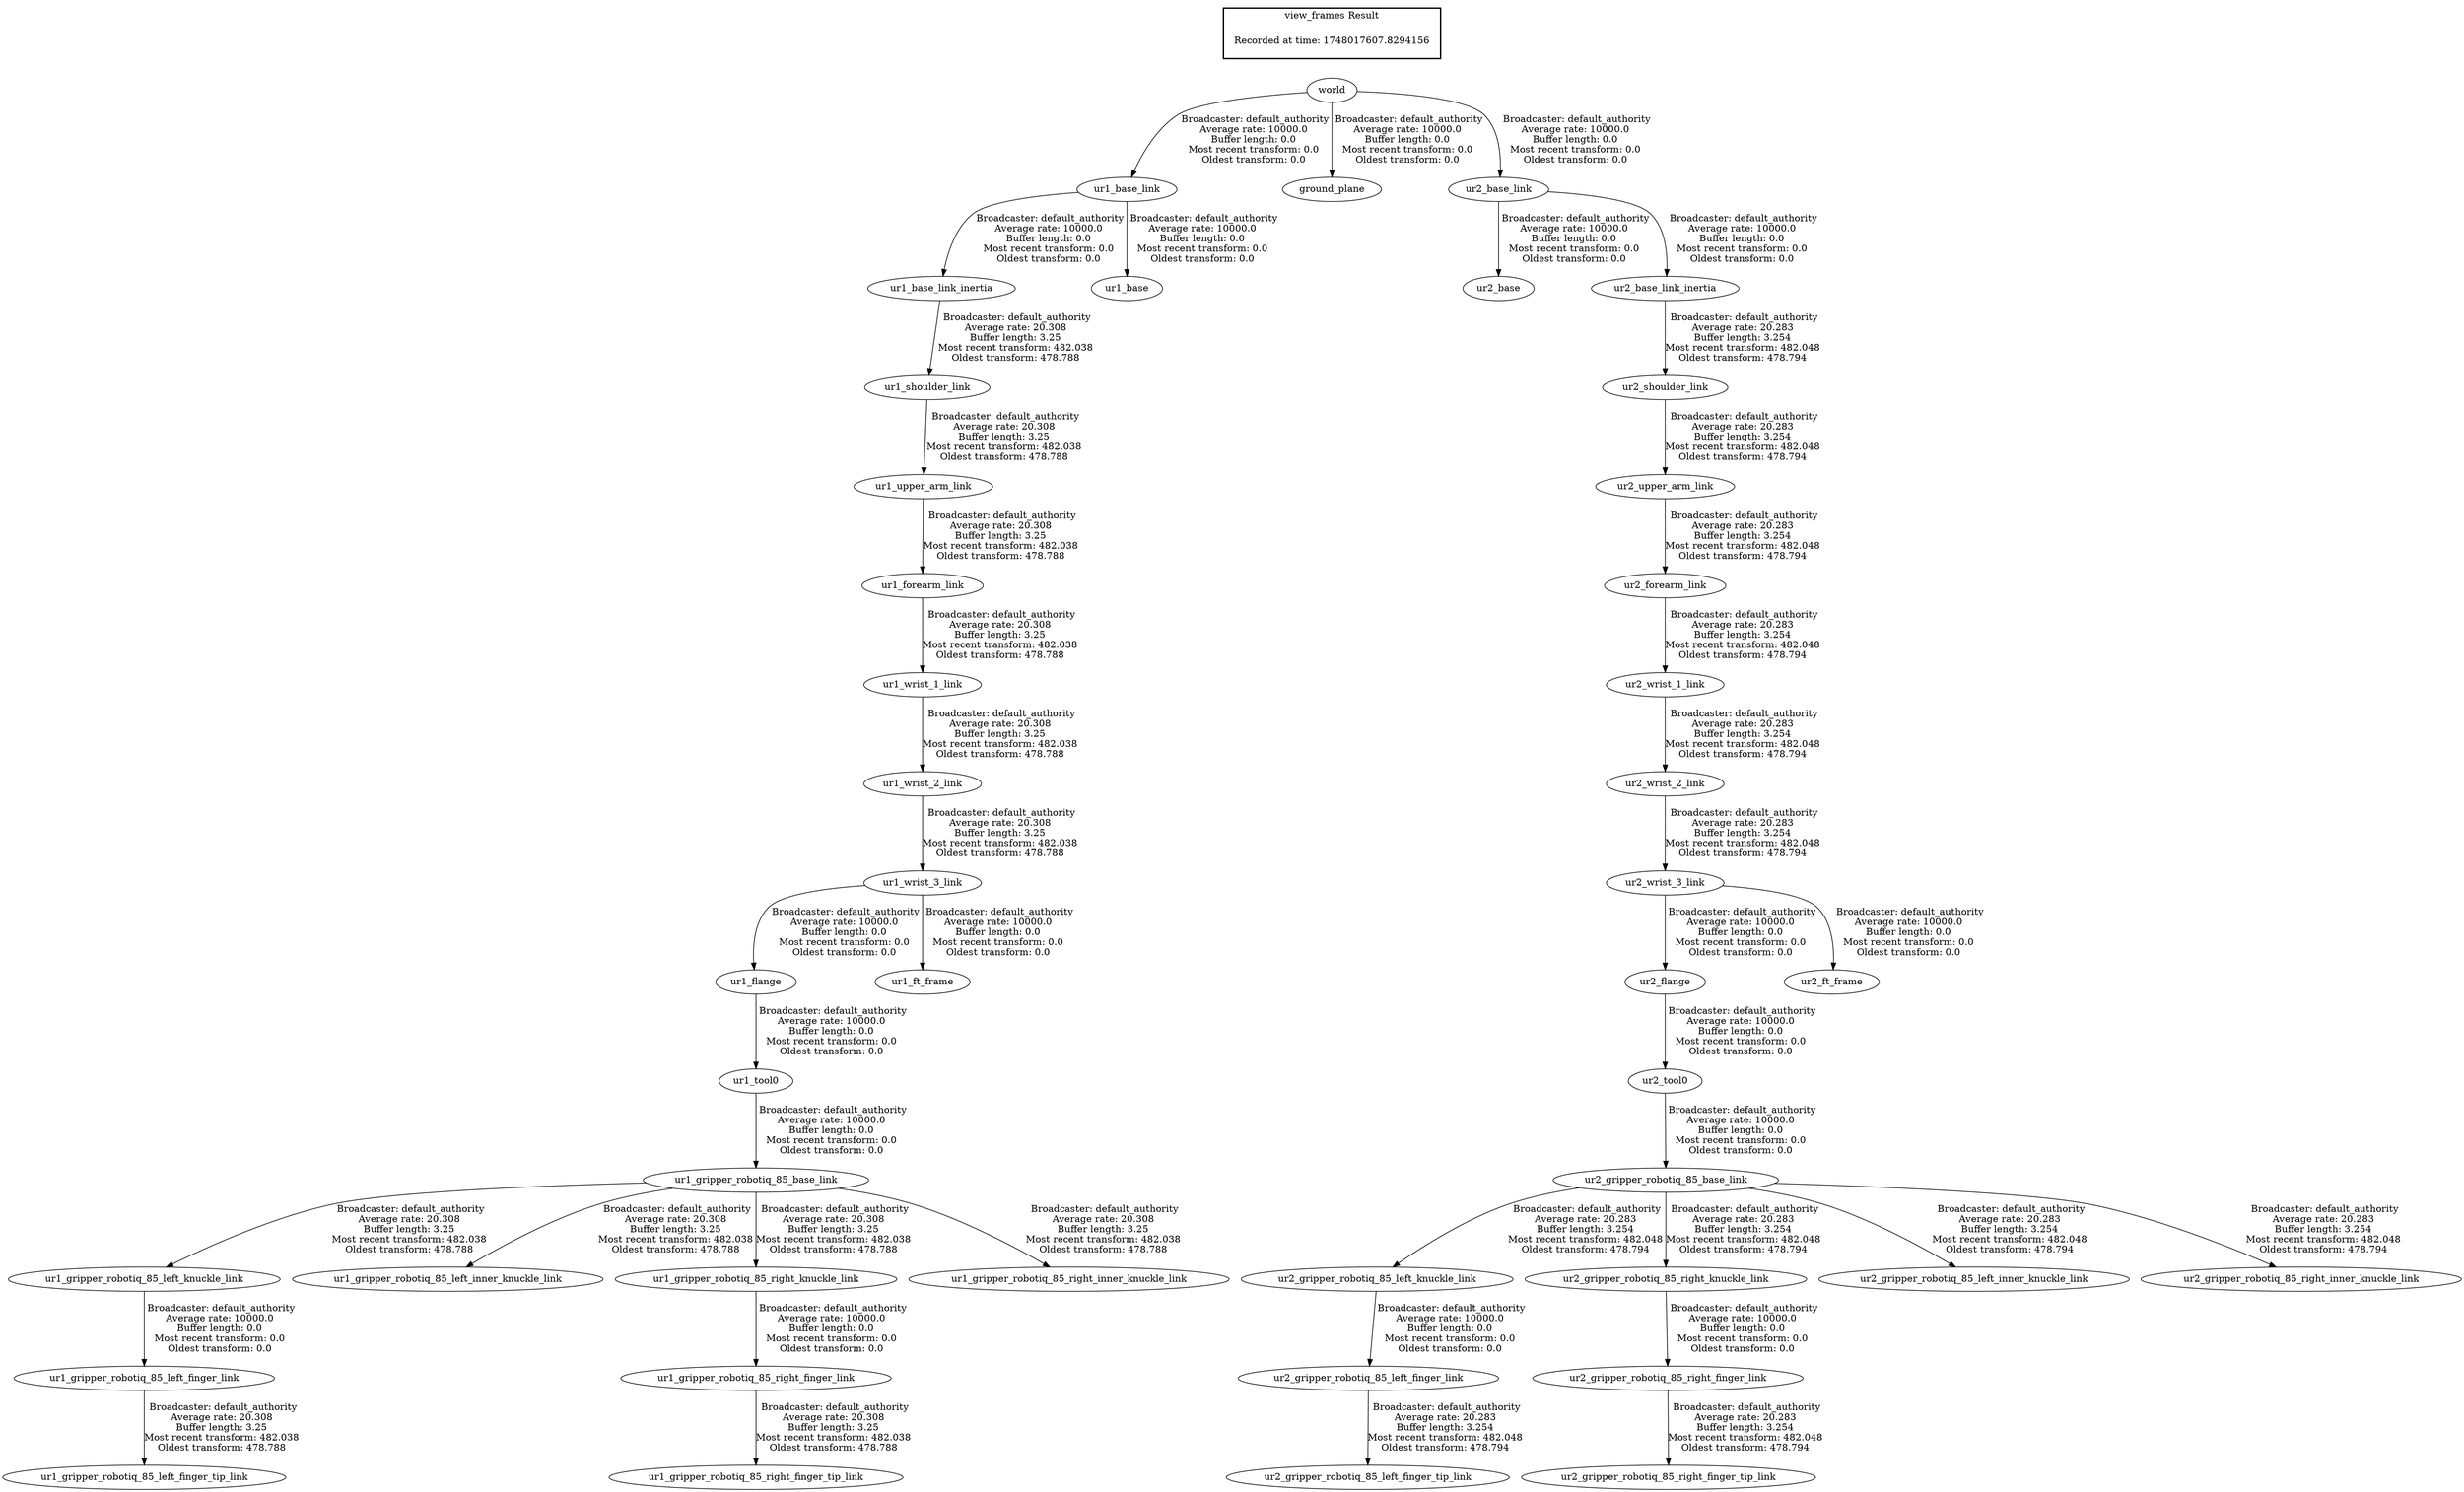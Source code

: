 digraph G {
"ur1_upper_arm_link" -> "ur1_forearm_link"[label=" Broadcaster: default_authority\nAverage rate: 20.308\nBuffer length: 3.25\nMost recent transform: 482.038\nOldest transform: 478.788\n"];
"ur1_shoulder_link" -> "ur1_upper_arm_link"[label=" Broadcaster: default_authority\nAverage rate: 20.308\nBuffer length: 3.25\nMost recent transform: 482.038\nOldest transform: 478.788\n"];
"ur1_gripper_robotiq_85_left_finger_link" -> "ur1_gripper_robotiq_85_left_finger_tip_link"[label=" Broadcaster: default_authority\nAverage rate: 20.308\nBuffer length: 3.25\nMost recent transform: 482.038\nOldest transform: 478.788\n"];
"ur1_gripper_robotiq_85_left_knuckle_link" -> "ur1_gripper_robotiq_85_left_finger_link"[label=" Broadcaster: default_authority\nAverage rate: 10000.0\nBuffer length: 0.0\nMost recent transform: 0.0\nOldest transform: 0.0\n"];
"ur1_gripper_robotiq_85_base_link" -> "ur1_gripper_robotiq_85_left_inner_knuckle_link"[label=" Broadcaster: default_authority\nAverage rate: 20.308\nBuffer length: 3.25\nMost recent transform: 482.038\nOldest transform: 478.788\n"];
"ur1_tool0" -> "ur1_gripper_robotiq_85_base_link"[label=" Broadcaster: default_authority\nAverage rate: 10000.0\nBuffer length: 0.0\nMost recent transform: 0.0\nOldest transform: 0.0\n"];
"ur1_gripper_robotiq_85_base_link" -> "ur1_gripper_robotiq_85_left_knuckle_link"[label=" Broadcaster: default_authority\nAverage rate: 20.308\nBuffer length: 3.25\nMost recent transform: 482.038\nOldest transform: 478.788\n"];
"ur1_gripper_robotiq_85_right_finger_link" -> "ur1_gripper_robotiq_85_right_finger_tip_link"[label=" Broadcaster: default_authority\nAverage rate: 20.308\nBuffer length: 3.25\nMost recent transform: 482.038\nOldest transform: 478.788\n"];
"ur1_gripper_robotiq_85_right_knuckle_link" -> "ur1_gripper_robotiq_85_right_finger_link"[label=" Broadcaster: default_authority\nAverage rate: 10000.0\nBuffer length: 0.0\nMost recent transform: 0.0\nOldest transform: 0.0\n"];
"ur1_gripper_robotiq_85_base_link" -> "ur1_gripper_robotiq_85_right_inner_knuckle_link"[label=" Broadcaster: default_authority\nAverage rate: 20.308\nBuffer length: 3.25\nMost recent transform: 482.038\nOldest transform: 478.788\n"];
"ur1_gripper_robotiq_85_base_link" -> "ur1_gripper_robotiq_85_right_knuckle_link"[label=" Broadcaster: default_authority\nAverage rate: 20.308\nBuffer length: 3.25\nMost recent transform: 482.038\nOldest transform: 478.788\n"];
"ur1_base_link_inertia" -> "ur1_shoulder_link"[label=" Broadcaster: default_authority\nAverage rate: 20.308\nBuffer length: 3.25\nMost recent transform: 482.038\nOldest transform: 478.788\n"];
"ur1_base_link" -> "ur1_base_link_inertia"[label=" Broadcaster: default_authority\nAverage rate: 10000.0\nBuffer length: 0.0\nMost recent transform: 0.0\nOldest transform: 0.0\n"];
"ur1_forearm_link" -> "ur1_wrist_1_link"[label=" Broadcaster: default_authority\nAverage rate: 20.308\nBuffer length: 3.25\nMost recent transform: 482.038\nOldest transform: 478.788\n"];
"ur1_wrist_1_link" -> "ur1_wrist_2_link"[label=" Broadcaster: default_authority\nAverage rate: 20.308\nBuffer length: 3.25\nMost recent transform: 482.038\nOldest transform: 478.788\n"];
"ur1_wrist_2_link" -> "ur1_wrist_3_link"[label=" Broadcaster: default_authority\nAverage rate: 20.308\nBuffer length: 3.25\nMost recent transform: 482.038\nOldest transform: 478.788\n"];
"world" -> "ground_plane"[label=" Broadcaster: default_authority\nAverage rate: 10000.0\nBuffer length: 0.0\nMost recent transform: 0.0\nOldest transform: 0.0\n"];
"world" -> "ur2_base_link"[label=" Broadcaster: default_authority\nAverage rate: 10000.0\nBuffer length: 0.0\nMost recent transform: 0.0\nOldest transform: 0.0\n"];
"ur2_base_link" -> "ur2_base"[label=" Broadcaster: default_authority\nAverage rate: 10000.0\nBuffer length: 0.0\nMost recent transform: 0.0\nOldest transform: 0.0\n"];
"ur2_base_link" -> "ur2_base_link_inertia"[label=" Broadcaster: default_authority\nAverage rate: 10000.0\nBuffer length: 0.0\nMost recent transform: 0.0\nOldest transform: 0.0\n"];
"ur2_flange" -> "ur2_tool0"[label=" Broadcaster: default_authority\nAverage rate: 10000.0\nBuffer length: 0.0\nMost recent transform: 0.0\nOldest transform: 0.0\n"];
"ur2_wrist_3_link" -> "ur2_flange"[label=" Broadcaster: default_authority\nAverage rate: 10000.0\nBuffer length: 0.0\nMost recent transform: 0.0\nOldest transform: 0.0\n"];
"ur2_tool0" -> "ur2_gripper_robotiq_85_base_link"[label=" Broadcaster: default_authority\nAverage rate: 10000.0\nBuffer length: 0.0\nMost recent transform: 0.0\nOldest transform: 0.0\n"];
"ur2_gripper_robotiq_85_left_knuckle_link" -> "ur2_gripper_robotiq_85_left_finger_link"[label=" Broadcaster: default_authority\nAverage rate: 10000.0\nBuffer length: 0.0\nMost recent transform: 0.0\nOldest transform: 0.0\n"];
"ur2_gripper_robotiq_85_base_link" -> "ur2_gripper_robotiq_85_left_knuckle_link"[label=" Broadcaster: default_authority\nAverage rate: 20.283\nBuffer length: 3.254\nMost recent transform: 482.048\nOldest transform: 478.794\n"];
"ur2_gripper_robotiq_85_right_knuckle_link" -> "ur2_gripper_robotiq_85_right_finger_link"[label=" Broadcaster: default_authority\nAverage rate: 10000.0\nBuffer length: 0.0\nMost recent transform: 0.0\nOldest transform: 0.0\n"];
"ur2_gripper_robotiq_85_base_link" -> "ur2_gripper_robotiq_85_right_knuckle_link"[label=" Broadcaster: default_authority\nAverage rate: 20.283\nBuffer length: 3.254\nMost recent transform: 482.048\nOldest transform: 478.794\n"];
"ur2_wrist_2_link" -> "ur2_wrist_3_link"[label=" Broadcaster: default_authority\nAverage rate: 20.283\nBuffer length: 3.254\nMost recent transform: 482.048\nOldest transform: 478.794\n"];
"ur2_wrist_3_link" -> "ur2_ft_frame"[label=" Broadcaster: default_authority\nAverage rate: 10000.0\nBuffer length: 0.0\nMost recent transform: 0.0\nOldest transform: 0.0\n"];
"ur2_upper_arm_link" -> "ur2_forearm_link"[label=" Broadcaster: default_authority\nAverage rate: 20.283\nBuffer length: 3.254\nMost recent transform: 482.048\nOldest transform: 478.794\n"];
"ur2_shoulder_link" -> "ur2_upper_arm_link"[label=" Broadcaster: default_authority\nAverage rate: 20.283\nBuffer length: 3.254\nMost recent transform: 482.048\nOldest transform: 478.794\n"];
"ur2_gripper_robotiq_85_left_finger_link" -> "ur2_gripper_robotiq_85_left_finger_tip_link"[label=" Broadcaster: default_authority\nAverage rate: 20.283\nBuffer length: 3.254\nMost recent transform: 482.048\nOldest transform: 478.794\n"];
"ur2_gripper_robotiq_85_base_link" -> "ur2_gripper_robotiq_85_left_inner_knuckle_link"[label=" Broadcaster: default_authority\nAverage rate: 20.283\nBuffer length: 3.254\nMost recent transform: 482.048\nOldest transform: 478.794\n"];
"ur2_gripper_robotiq_85_right_finger_link" -> "ur2_gripper_robotiq_85_right_finger_tip_link"[label=" Broadcaster: default_authority\nAverage rate: 20.283\nBuffer length: 3.254\nMost recent transform: 482.048\nOldest transform: 478.794\n"];
"ur2_gripper_robotiq_85_base_link" -> "ur2_gripper_robotiq_85_right_inner_knuckle_link"[label=" Broadcaster: default_authority\nAverage rate: 20.283\nBuffer length: 3.254\nMost recent transform: 482.048\nOldest transform: 478.794\n"];
"ur2_base_link_inertia" -> "ur2_shoulder_link"[label=" Broadcaster: default_authority\nAverage rate: 20.283\nBuffer length: 3.254\nMost recent transform: 482.048\nOldest transform: 478.794\n"];
"ur2_forearm_link" -> "ur2_wrist_1_link"[label=" Broadcaster: default_authority\nAverage rate: 20.283\nBuffer length: 3.254\nMost recent transform: 482.048\nOldest transform: 478.794\n"];
"ur2_wrist_1_link" -> "ur2_wrist_2_link"[label=" Broadcaster: default_authority\nAverage rate: 20.283\nBuffer length: 3.254\nMost recent transform: 482.048\nOldest transform: 478.794\n"];
"world" -> "ur1_base_link"[label=" Broadcaster: default_authority\nAverage rate: 10000.0\nBuffer length: 0.0\nMost recent transform: 0.0\nOldest transform: 0.0\n"];
"ur1_base_link" -> "ur1_base"[label=" Broadcaster: default_authority\nAverage rate: 10000.0\nBuffer length: 0.0\nMost recent transform: 0.0\nOldest transform: 0.0\n"];
"ur1_flange" -> "ur1_tool0"[label=" Broadcaster: default_authority\nAverage rate: 10000.0\nBuffer length: 0.0\nMost recent transform: 0.0\nOldest transform: 0.0\n"];
"ur1_wrist_3_link" -> "ur1_flange"[label=" Broadcaster: default_authority\nAverage rate: 10000.0\nBuffer length: 0.0\nMost recent transform: 0.0\nOldest transform: 0.0\n"];
"ur1_wrist_3_link" -> "ur1_ft_frame"[label=" Broadcaster: default_authority\nAverage rate: 10000.0\nBuffer length: 0.0\nMost recent transform: 0.0\nOldest transform: 0.0\n"];
edge [style=invis];
 subgraph cluster_legend { style=bold; color=black; label ="view_frames Result";
"Recorded at time: 1748017607.8294156"[ shape=plaintext ] ;
}->"world";
}